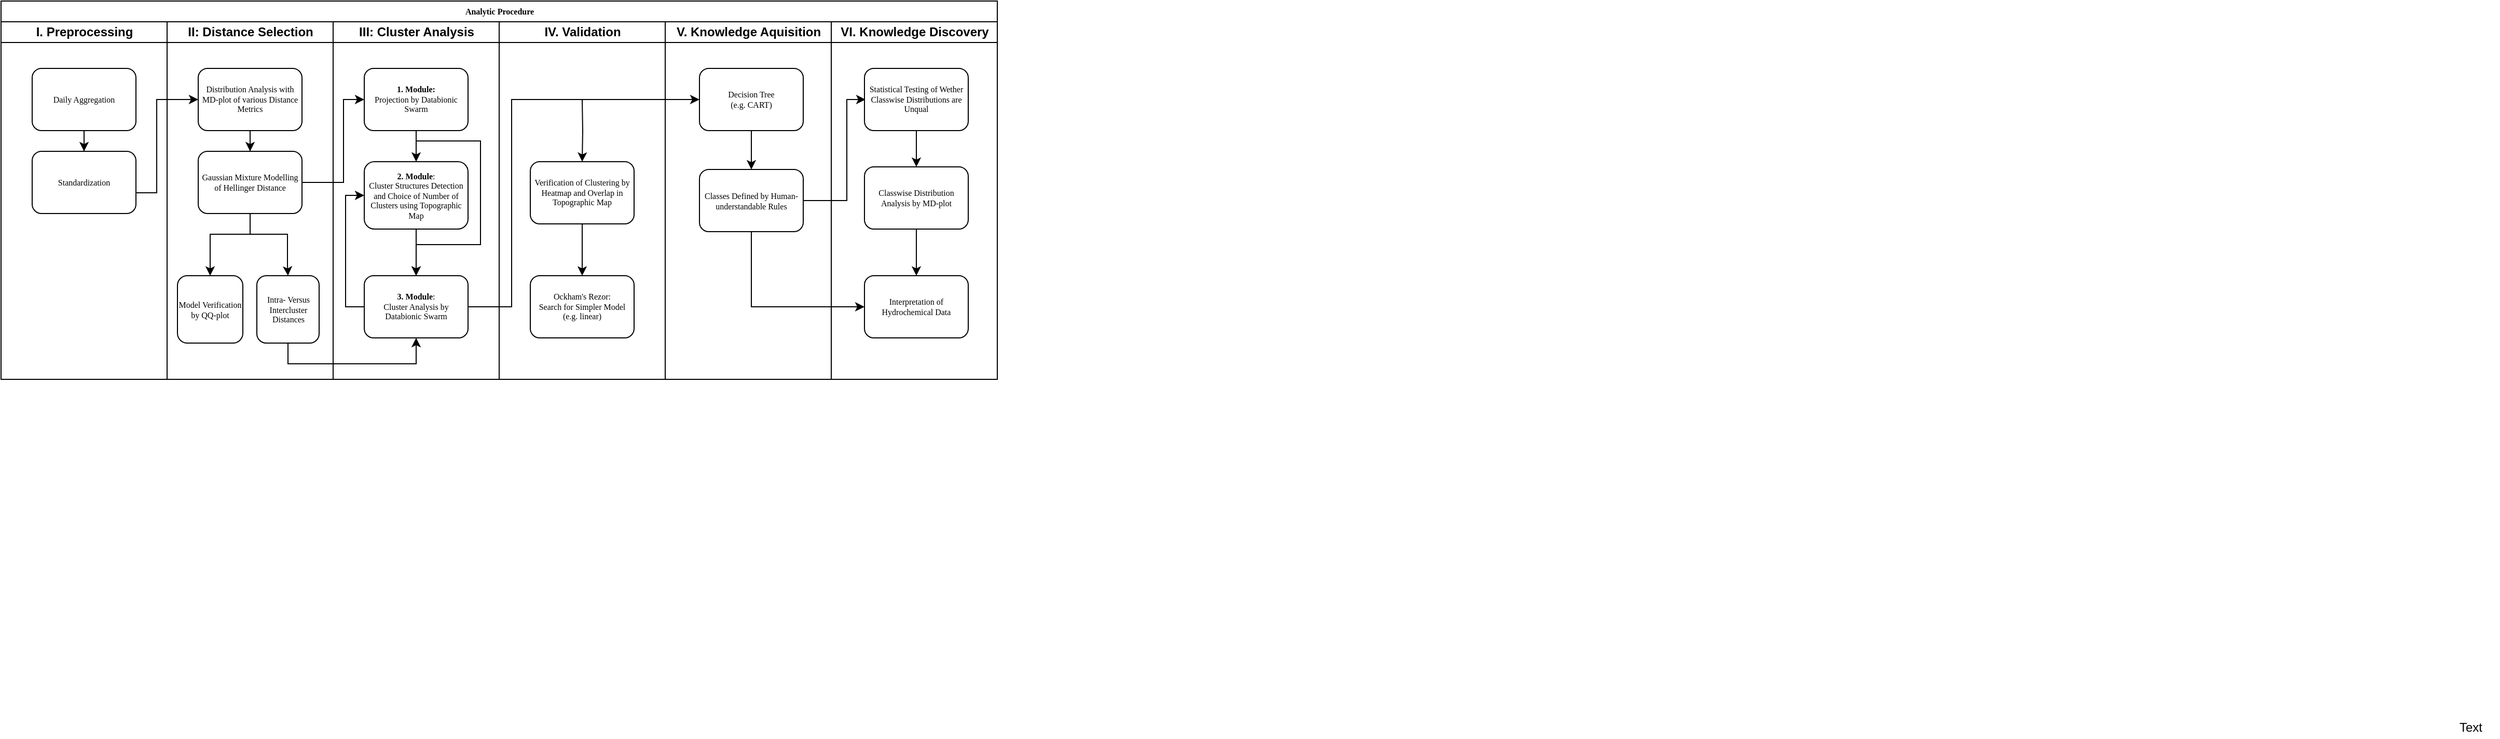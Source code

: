 <mxfile version="12.9.5" type="device"><diagram name="Page-1" id="74e2e168-ea6b-b213-b513-2b3c1d86103e"><mxGraphModel dx="2494" dy="880" grid="1" gridSize="10" guides="1" tooltips="1" connect="1" arrows="1" fold="1" page="1" pageScale="1" pageWidth="1100" pageHeight="850" background="#ffffff" math="0" shadow="0"><root><mxCell id="0"/><mxCell id="1" parent="0"/><mxCell id="77e6c97f196da883-1" value="Analytic Procedure" style="swimlane;html=1;childLayout=stackLayout;startSize=20;rounded=0;shadow=0;labelBackgroundColor=none;strokeColor=#000000;strokeWidth=1;fillColor=#ffffff;fontFamily=Verdana;fontSize=8;fontColor=#000000;align=center;" parent="1" vertex="1"><mxGeometry x="-1090" y="10" width="960" height="365" as="geometry"/></mxCell><mxCell id="77e6c97f196da883-2" value="I. Preprocessing" style="swimlane;html=1;startSize=20;" parent="77e6c97f196da883-1" vertex="1"><mxGeometry y="20" width="160" height="345" as="geometry"/></mxCell><mxCell id="tA0LrRGKeScFl4R8h-XF-18" value="" style="edgeStyle=orthogonalEdgeStyle;rounded=0;orthogonalLoop=1;jettySize=auto;html=1;" parent="77e6c97f196da883-2" source="77e6c97f196da883-8" target="77e6c97f196da883-9" edge="1"><mxGeometry relative="1" as="geometry"/></mxCell><mxCell id="77e6c97f196da883-8" value="Daily Aggregation" style="rounded=1;whiteSpace=wrap;html=1;shadow=0;labelBackgroundColor=none;strokeColor=#000000;strokeWidth=1;fillColor=#ffffff;fontFamily=Verdana;fontSize=8;fontColor=#000000;align=center;" parent="77e6c97f196da883-2" vertex="1"><mxGeometry x="30" y="45" width="100" height="60" as="geometry"/></mxCell><mxCell id="77e6c97f196da883-9" value="Standardization" style="rounded=1;whiteSpace=wrap;html=1;shadow=0;labelBackgroundColor=none;strokeColor=#000000;strokeWidth=1;fillColor=#ffffff;fontFamily=Verdana;fontSize=8;fontColor=#000000;align=center;" parent="77e6c97f196da883-2" vertex="1"><mxGeometry x="30" y="125" width="100" height="60" as="geometry"/></mxCell><mxCell id="77e6c97f196da883-3" value="II: Distance Selection" style="swimlane;html=1;startSize=20;" parent="77e6c97f196da883-1" vertex="1"><mxGeometry x="160" y="20" width="160" height="345" as="geometry"/></mxCell><mxCell id="tA0LrRGKeScFl4R8h-XF-12" value="" style="edgeStyle=orthogonalEdgeStyle;rounded=0;orthogonalLoop=1;jettySize=auto;html=1;" parent="77e6c97f196da883-3" source="77e6c97f196da883-10" target="tA0LrRGKeScFl4R8h-XF-11" edge="1"><mxGeometry relative="1" as="geometry"/></mxCell><mxCell id="77e6c97f196da883-10" value="Distribution Analysis with MD-plot of various Distance Metrics" style="rounded=1;whiteSpace=wrap;html=1;shadow=0;labelBackgroundColor=none;strokeColor=#000000;strokeWidth=1;fillColor=#ffffff;fontFamily=Verdana;fontSize=8;fontColor=#000000;align=center;" parent="77e6c97f196da883-3" vertex="1"><mxGeometry x="30" y="45" width="100" height="60" as="geometry"/></mxCell><mxCell id="tA0LrRGKeScFl4R8h-XF-43" value="" style="edgeStyle=orthogonalEdgeStyle;rounded=0;orthogonalLoop=1;jettySize=auto;html=1;entryX=0;entryY=0.5;entryDx=0;entryDy=0;" parent="77e6c97f196da883-3" source="tA0LrRGKeScFl4R8h-XF-11" target="tA0LrRGKeScFl4R8h-XF-30" edge="1"><mxGeometry relative="1" as="geometry"><mxPoint x="80" y="275" as="targetPoint"/><Array as="points"><mxPoint x="80" y="205"/><mxPoint x="116" y="205"/><mxPoint x="116" y="235"/><mxPoint x="117" y="235"/></Array></mxGeometry></mxCell><mxCell id="tA0LrRGKeScFl4R8h-XF-11" value="Gaussian Mixture Modelling of Hellinger Distance" style="rounded=1;whiteSpace=wrap;html=1;shadow=0;labelBackgroundColor=none;strokeColor=#000000;strokeWidth=1;fillColor=#ffffff;fontFamily=Verdana;fontSize=8;fontColor=#000000;align=center;" parent="77e6c97f196da883-3" vertex="1"><mxGeometry x="30" y="125" width="100" height="60" as="geometry"/></mxCell><mxCell id="tA0LrRGKeScFl4R8h-XF-13" value="Model Verification by QQ-plot" style="rounded=1;whiteSpace=wrap;html=1;shadow=0;labelBackgroundColor=none;strokeColor=#000000;strokeWidth=1;fillColor=#ffffff;fontFamily=Verdana;fontSize=8;fontColor=#000000;align=center;" parent="77e6c97f196da883-3" vertex="1"><mxGeometry x="10" y="245" width="63" height="65" as="geometry"/></mxCell><mxCell id="tA0LrRGKeScFl4R8h-XF-30" value="Intra- Versus Intercluster Distances" style="rounded=1;whiteSpace=wrap;html=1;shadow=0;labelBackgroundColor=none;strokeColor=#000000;strokeWidth=1;fillColor=#ffffff;fontFamily=Verdana;fontSize=8;fontColor=#000000;align=center;direction=south;" parent="77e6c97f196da883-3" vertex="1"><mxGeometry x="86.5" y="245" width="60" height="65" as="geometry"/></mxCell><mxCell id="tA0LrRGKeScFl4R8h-XF-44" value="" style="edgeStyle=orthogonalEdgeStyle;rounded=0;orthogonalLoop=1;jettySize=auto;html=1;entryX=0.5;entryY=0;entryDx=0;entryDy=0;" parent="77e6c97f196da883-3" source="tA0LrRGKeScFl4R8h-XF-11" target="tA0LrRGKeScFl4R8h-XF-13" edge="1"><mxGeometry relative="1" as="geometry"><Array as="points"><mxPoint x="80" y="205"/><mxPoint x="42" y="205"/></Array></mxGeometry></mxCell><mxCell id="77e6c97f196da883-4" value="III: Cluster Analysis" style="swimlane;html=1;startSize=20;" parent="77e6c97f196da883-1" vertex="1"><mxGeometry x="320" y="20" width="160" height="345" as="geometry"/></mxCell><mxCell id="tA0LrRGKeScFl4R8h-XF-21" value="" style="edgeStyle=orthogonalEdgeStyle;rounded=0;orthogonalLoop=1;jettySize=auto;html=1;" parent="77e6c97f196da883-4" source="77e6c97f196da883-11" target="tA0LrRGKeScFl4R8h-XF-1" edge="1"><mxGeometry relative="1" as="geometry"/></mxCell><mxCell id="77e6c97f196da883-11" value="&lt;div&gt;&lt;b&gt;1. Module:&lt;/b&gt;&lt;br&gt;&lt;/div&gt;&lt;div&gt;Projection by Databionic Swarm&lt;/div&gt;" style="rounded=1;whiteSpace=wrap;html=1;shadow=0;labelBackgroundColor=none;strokeColor=#000000;strokeWidth=1;fillColor=#ffffff;fontFamily=Verdana;fontSize=8;fontColor=#000000;align=center;" parent="77e6c97f196da883-4" vertex="1"><mxGeometry x="30" y="45" width="100" height="60" as="geometry"/></mxCell><mxCell id="WCuzbsdhkW1_aFM-N0gG-1" value="" style="edgeStyle=orthogonalEdgeStyle;rounded=0;orthogonalLoop=1;jettySize=auto;html=1;" edge="1" parent="77e6c97f196da883-4" source="tA0LrRGKeScFl4R8h-XF-1" target="tA0LrRGKeScFl4R8h-XF-2"><mxGeometry relative="1" as="geometry"/></mxCell><mxCell id="tA0LrRGKeScFl4R8h-XF-1" value="&lt;div&gt;&lt;b&gt;2. Module&lt;/b&gt;:&lt;br&gt;&lt;/div&gt;&lt;div&gt;Cluster Structures Detection and Choice of Number of Clusters using Topographic Map&lt;/div&gt;" style="rounded=1;whiteSpace=wrap;html=1;shadow=0;labelBackgroundColor=none;strokeColor=#000000;strokeWidth=1;fillColor=#ffffff;fontFamily=Verdana;fontSize=8;fontColor=#000000;align=center;" parent="77e6c97f196da883-4" vertex="1"><mxGeometry x="30" y="135" width="100" height="65" as="geometry"/></mxCell><mxCell id="tA0LrRGKeScFl4R8h-XF-2" value="&lt;div&gt;&lt;b&gt;3. Module&lt;/b&gt;:&lt;br&gt;&lt;/div&gt;&lt;div&gt;Cluster Analysis by Databionic Swarm&lt;/div&gt;" style="rounded=1;whiteSpace=wrap;html=1;shadow=0;labelBackgroundColor=none;strokeColor=#000000;strokeWidth=1;fillColor=#ffffff;fontFamily=Verdana;fontSize=8;fontColor=#000000;align=center;" parent="77e6c97f196da883-4" vertex="1"><mxGeometry x="30" y="245" width="100" height="60" as="geometry"/></mxCell><mxCell id="tA0LrRGKeScFl4R8h-XF-22" style="edgeStyle=orthogonalEdgeStyle;rounded=0;orthogonalLoop=1;jettySize=auto;html=1;entryX=0.5;entryY=0;entryDx=0;entryDy=0;" parent="77e6c97f196da883-4" source="77e6c97f196da883-11" target="tA0LrRGKeScFl4R8h-XF-2" edge="1"><mxGeometry relative="1" as="geometry"><mxPoint x="80" y="225" as="targetPoint"/><Array as="points"><mxPoint x="80" y="115"/><mxPoint x="142" y="115"/><mxPoint x="142" y="215"/><mxPoint x="80" y="215"/></Array></mxGeometry></mxCell><mxCell id="tA0LrRGKeScFl4R8h-XF-51" value="" style="edgeStyle=orthogonalEdgeStyle;rounded=0;orthogonalLoop=1;jettySize=auto;html=1;entryX=0;entryY=0.5;entryDx=0;entryDy=0;" parent="77e6c97f196da883-4" source="tA0LrRGKeScFl4R8h-XF-2" target="tA0LrRGKeScFl4R8h-XF-1" edge="1"><mxGeometry relative="1" as="geometry"><Array as="points"><mxPoint x="12" y="275"/><mxPoint x="12" y="168"/></Array></mxGeometry></mxCell><mxCell id="tA0LrRGKeScFl4R8h-XF-15" value="" style="edgeStyle=orthogonalEdgeStyle;rounded=0;orthogonalLoop=1;jettySize=auto;html=1;exitX=1;exitY=0.5;exitDx=0;exitDy=0;entryX=0;entryY=0.5;entryDx=0;entryDy=0;" parent="77e6c97f196da883-1" source="tA0LrRGKeScFl4R8h-XF-11" target="77e6c97f196da883-11" edge="1"><mxGeometry relative="1" as="geometry"><mxPoint x="350" y="105" as="targetPoint"/><Array as="points"><mxPoint x="330" y="175"/><mxPoint x="330" y="95"/></Array></mxGeometry></mxCell><mxCell id="tA0LrRGKeScFl4R8h-XF-20" value="" style="edgeStyle=orthogonalEdgeStyle;rounded=0;orthogonalLoop=1;jettySize=auto;html=1;entryX=0;entryY=0.5;entryDx=0;entryDy=0;" parent="77e6c97f196da883-1" source="77e6c97f196da883-9" target="77e6c97f196da883-10" edge="1"><mxGeometry relative="1" as="geometry"><mxPoint x="80" y="295" as="targetPoint"/><Array as="points"><mxPoint x="150" y="185"/><mxPoint x="150" y="95"/></Array></mxGeometry></mxCell><mxCell id="tA0LrRGKeScFl4R8h-XF-23" value="" style="edgeStyle=orthogonalEdgeStyle;rounded=0;orthogonalLoop=1;jettySize=auto;html=1;entryX=0;entryY=0.5;entryDx=0;entryDy=0;" parent="77e6c97f196da883-1" source="tA0LrRGKeScFl4R8h-XF-2" target="77e6c97f196da883-12" edge="1"><mxGeometry relative="1" as="geometry"><Array as="points"><mxPoint x="492" y="295"/><mxPoint x="492" y="95"/></Array></mxGeometry></mxCell><mxCell id="tA0LrRGKeScFl4R8h-XF-57" value="" style="edgeStyle=orthogonalEdgeStyle;rounded=0;orthogonalLoop=1;jettySize=auto;html=1;" parent="77e6c97f196da883-1" source="tA0LrRGKeScFl4R8h-XF-30" target="tA0LrRGKeScFl4R8h-XF-2" edge="1"><mxGeometry relative="1" as="geometry"><mxPoint x="392" y="350" as="targetPoint"/><Array as="points"><mxPoint x="277" y="350"/><mxPoint x="400" y="350"/></Array></mxGeometry></mxCell><mxCell id="tA0LrRGKeScFl4R8h-XF-63" value="" style="edgeStyle=orthogonalEdgeStyle;rounded=0;orthogonalLoop=1;jettySize=auto;html=1;entryX=0;entryY=0.5;entryDx=0;entryDy=0;" parent="77e6c97f196da883-1" source="tA0LrRGKeScFl4R8h-XF-60" edge="1"><mxGeometry relative="1" as="geometry"><Array as="points"><mxPoint x="815" y="193"/><mxPoint x="815" y="95"/></Array><mxPoint x="833" y="95" as="targetPoint"/></mxGeometry></mxCell><mxCell id="77e6c97f196da883-5" value="IV. Validation" style="swimlane;html=1;startSize=20;" parent="77e6c97f196da883-1" vertex="1"><mxGeometry x="480" y="20" width="160" height="345" as="geometry"/></mxCell><mxCell id="tA0LrRGKeScFl4R8h-XF-61" value="" style="edgeStyle=orthogonalEdgeStyle;rounded=0;orthogonalLoop=1;jettySize=auto;html=1;" parent="77e6c97f196da883-5" source="77e6c97f196da883-12" target="tA0LrRGKeScFl4R8h-XF-60" edge="1"><mxGeometry relative="1" as="geometry"/></mxCell><mxCell id="77e6c97f196da883-12" value="&lt;div&gt;Decision Tree&lt;/div&gt;&lt;div&gt;(e.g. CART)&lt;br&gt;&lt;/div&gt;" style="rounded=1;whiteSpace=wrap;html=1;shadow=0;labelBackgroundColor=none;strokeColor=#000000;strokeWidth=1;fillColor=#ffffff;fontFamily=Verdana;fontSize=8;fontColor=#000000;align=center;" parent="77e6c97f196da883-5" vertex="1"><mxGeometry x="193" y="45" width="100" height="60" as="geometry"/></mxCell><mxCell id="tA0LrRGKeScFl4R8h-XF-60" value="Classes Defined by Human-understandable Rules" style="rounded=1;whiteSpace=wrap;html=1;shadow=0;labelBackgroundColor=none;strokeColor=#000000;strokeWidth=1;fillColor=#ffffff;fontFamily=Verdana;fontSize=8;fontColor=#000000;align=center;" parent="77e6c97f196da883-5" vertex="1"><mxGeometry x="193" y="142.5" width="100" height="60" as="geometry"/></mxCell><mxCell id="DrYAhPHIP2FIoKaAIm-R-21" value="" style="edgeStyle=orthogonalEdgeStyle;rounded=0;orthogonalLoop=1;jettySize=auto;html=1;" parent="77e6c97f196da883-5" target="DrYAhPHIP2FIoKaAIm-R-18" edge="1"><mxGeometry relative="1" as="geometry"><mxPoint x="80" y="75" as="sourcePoint"/><mxPoint x="80" y="55" as="targetPoint"/></mxGeometry></mxCell><mxCell id="DrYAhPHIP2FIoKaAIm-R-22" value="" style="edgeStyle=orthogonalEdgeStyle;rounded=0;orthogonalLoop=1;jettySize=auto;html=1;" parent="77e6c97f196da883-5" source="DrYAhPHIP2FIoKaAIm-R-18" target="DrYAhPHIP2FIoKaAIm-R-19" edge="1"><mxGeometry relative="1" as="geometry"/></mxCell><mxCell id="DrYAhPHIP2FIoKaAIm-R-18" value="Verification of Clustering by Heatmap and Overlap in Topographic Map" style="rounded=1;whiteSpace=wrap;html=1;shadow=0;labelBackgroundColor=none;strokeColor=#000000;strokeWidth=1;fillColor=#ffffff;fontFamily=Verdana;fontSize=8;fontColor=#000000;align=center;" parent="77e6c97f196da883-5" vertex="1"><mxGeometry x="30" y="135" width="100" height="60" as="geometry"/></mxCell><mxCell id="DrYAhPHIP2FIoKaAIm-R-19" value="&lt;div&gt;Ockham's Rezor:&lt;br&gt;&lt;/div&gt;&lt;div&gt;Search for Simpler Model (e.g. linear)&lt;/div&gt;" style="rounded=1;whiteSpace=wrap;html=1;shadow=0;labelBackgroundColor=none;strokeColor=#000000;strokeWidth=1;fillColor=#ffffff;fontFamily=Verdana;fontSize=8;fontColor=#000000;align=center;" parent="77e6c97f196da883-5" vertex="1"><mxGeometry x="30" y="245" width="100" height="60" as="geometry"/></mxCell><mxCell id="77e6c97f196da883-6" value="V. Knowledge Aquisition" style="swimlane;html=1;startSize=20;" parent="77e6c97f196da883-1" vertex="1"><mxGeometry x="640" y="20" width="160" height="345" as="geometry"/></mxCell><mxCell id="DrYAhPHIP2FIoKaAIm-R-28" value="" style="edgeStyle=orthogonalEdgeStyle;rounded=0;orthogonalLoop=1;jettySize=auto;html=1;entryX=0;entryY=0.5;entryDx=0;entryDy=0;" parent="77e6c97f196da883-1" source="tA0LrRGKeScFl4R8h-XF-60" target="DrYAhPHIP2FIoKaAIm-R-25" edge="1"><mxGeometry relative="1" as="geometry"><mxPoint x="723" y="302.5" as="targetPoint"/><Array as="points"><mxPoint x="723" y="295"/></Array></mxGeometry></mxCell><mxCell id="DrYAhPHIP2FIoKaAIm-R-12" value="VI. Knowledge Discovery" style="swimlane;html=1;startSize=20;" parent="77e6c97f196da883-1" vertex="1"><mxGeometry x="800" y="20" width="160" height="345" as="geometry"/></mxCell><mxCell id="DrYAhPHIP2FIoKaAIm-R-30" value="" style="edgeStyle=orthogonalEdgeStyle;rounded=0;orthogonalLoop=1;jettySize=auto;html=1;" parent="DrYAhPHIP2FIoKaAIm-R-12" source="DrYAhPHIP2FIoKaAIm-R-13" target="DrYAhPHIP2FIoKaAIm-R-25" edge="1"><mxGeometry relative="1" as="geometry"/></mxCell><mxCell id="DrYAhPHIP2FIoKaAIm-R-13" value="Classwise Distribution Analysis by MD-plot" style="rounded=1;whiteSpace=wrap;html=1;shadow=0;labelBackgroundColor=none;strokeColor=#000000;strokeWidth=1;fillColor=#ffffff;fontFamily=Verdana;fontSize=8;fontColor=#000000;align=center;" parent="DrYAhPHIP2FIoKaAIm-R-12" vertex="1"><mxGeometry x="32" y="140" width="100" height="60" as="geometry"/></mxCell><mxCell id="DrYAhPHIP2FIoKaAIm-R-29" value="" style="edgeStyle=orthogonalEdgeStyle;rounded=0;orthogonalLoop=1;jettySize=auto;html=1;" parent="DrYAhPHIP2FIoKaAIm-R-12" source="DrYAhPHIP2FIoKaAIm-R-23" target="DrYAhPHIP2FIoKaAIm-R-13" edge="1"><mxGeometry relative="1" as="geometry"/></mxCell><mxCell id="DrYAhPHIP2FIoKaAIm-R-23" value="Statistical Testing of Wether Classwise Distributions are Unqual " style="rounded=1;whiteSpace=wrap;html=1;shadow=0;labelBackgroundColor=none;strokeColor=#000000;strokeWidth=1;fillColor=#ffffff;fontFamily=Verdana;fontSize=8;fontColor=#000000;align=center;" parent="DrYAhPHIP2FIoKaAIm-R-12" vertex="1"><mxGeometry x="32" y="45" width="100" height="60" as="geometry"/></mxCell><mxCell id="DrYAhPHIP2FIoKaAIm-R-25" value="&lt;span lang=&quot;DE&quot;&gt;Interpretation of Hydrochemical Data&lt;/span&gt;" style="rounded=1;whiteSpace=wrap;html=1;shadow=0;labelBackgroundColor=none;strokeColor=#000000;strokeWidth=1;fillColor=#ffffff;fontFamily=Verdana;fontSize=8;fontColor=#000000;align=center;" parent="DrYAhPHIP2FIoKaAIm-R-12" vertex="1"><mxGeometry x="32" y="245" width="100" height="60" as="geometry"/></mxCell><mxCell id="tA0LrRGKeScFl4R8h-XF-55" value="Text" style="text;html=1;resizable=0;points=[];autosize=1;align=left;verticalAlign=top;spacingTop=-4;" parent="1" vertex="1"><mxGeometry x="1277" y="701" width="40" height="20" as="geometry"/></mxCell></root></mxGraphModel></diagram></mxfile>